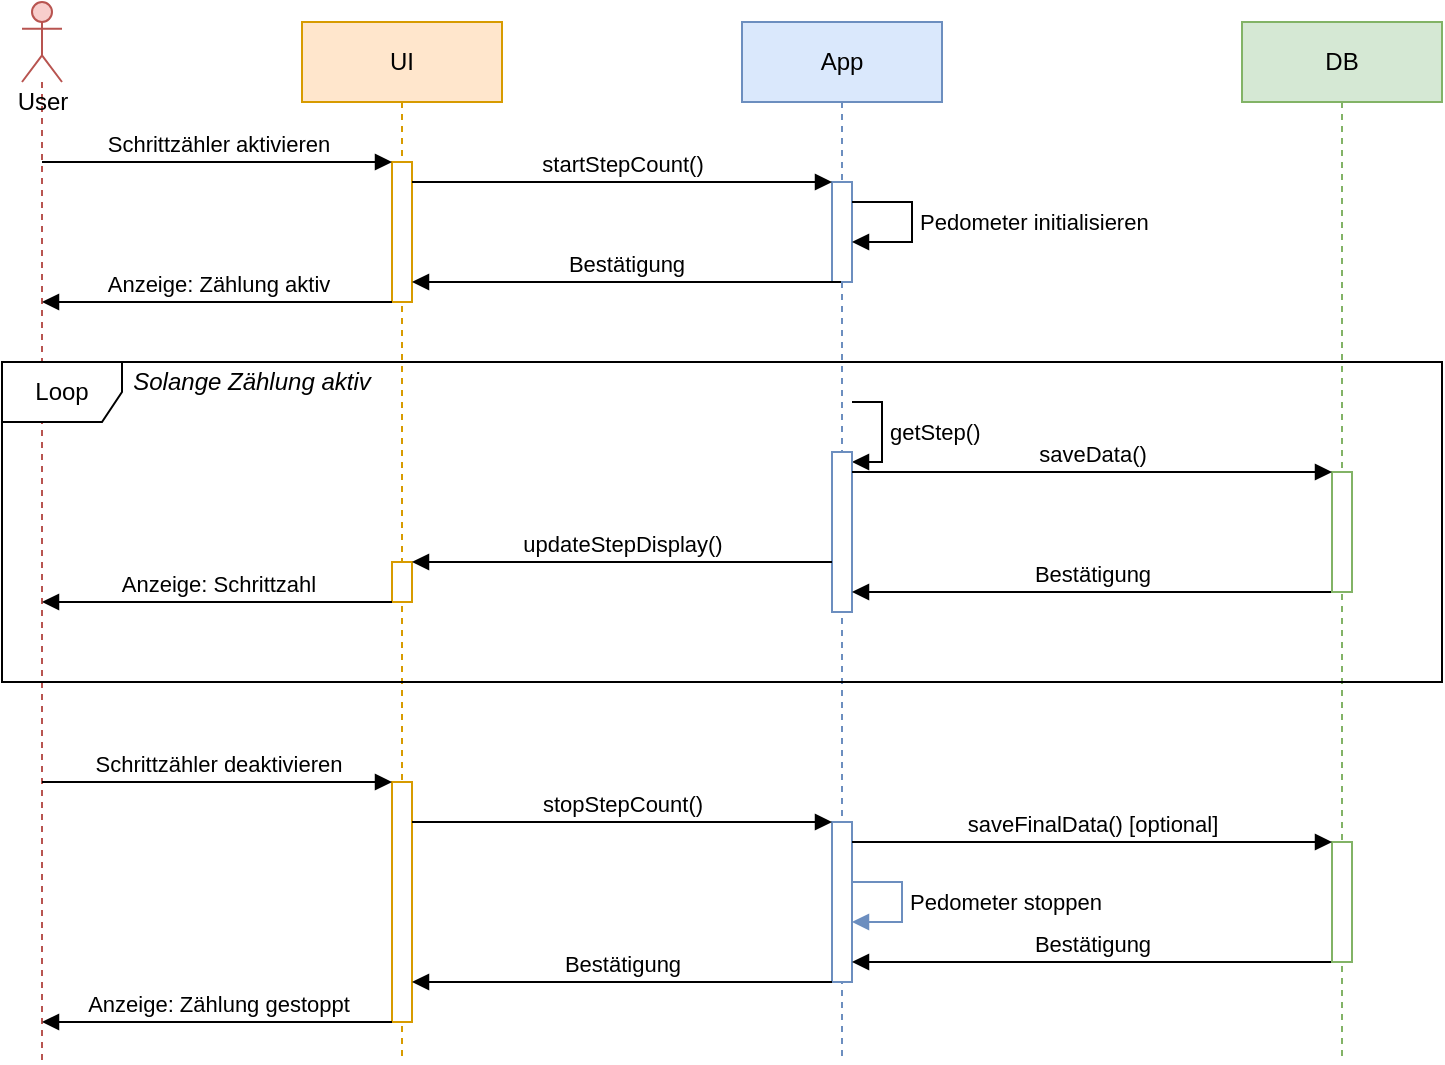 <mxfile version="27.1.3" pages="2">
  <diagram id="i7KtP-Vs8fw_sYRqWalm" name="Sequence diagram">
    <mxGraphModel dx="1418" dy="765" grid="1" gridSize="10" guides="1" tooltips="1" connect="1" arrows="1" fold="1" page="1" pageScale="1" pageWidth="1019" pageHeight="1320" math="0" shadow="0">
      <root>
        <mxCell id="0" />
        <mxCell id="1" parent="0" />
        <mxCell id="XppZFFv2hi1EjOijFOD9-2" value="User" style="shape=umlLifeline;participant=umlActor;perimeter=lifelinePerimeter;html=1;container=1;collapsible=0;recursiveResize=0;verticalAlign=top;spacingTop=36;outlineConnect=0;size=40;fillColor=#f8cecc;strokeColor=light-dark(#B85450,#FF6666);" parent="1" vertex="1">
          <mxGeometry x="130" y="80" width="20" height="530" as="geometry" />
        </mxCell>
        <mxCell id="XppZFFv2hi1EjOijFOD9-4" value="UI" style="shape=umlLifeline;perimeter=lifelinePerimeter;whiteSpace=wrap;html=1;container=1;collapsible=0;recursiveResize=0;outlineConnect=0;fillColor=#ffe6cc;strokeColor=light-dark(#D79B00,#FF8000);" parent="1" vertex="1">
          <mxGeometry x="270" y="90" width="100" height="520" as="geometry" />
        </mxCell>
        <mxCell id="VfmRwxMGgHBU-EZJZnz9-11" value="" style="html=1;points=[[0,0,0,0,5],[0,1,0,0,-5],[1,0,0,0,5],[1,1,0,0,-5]];perimeter=orthogonalPerimeter;outlineConnect=0;targetShapes=umlLifeline;portConstraint=eastwest;newEdgeStyle={&quot;curved&quot;:0,&quot;rounded&quot;:0};strokeColor=light-dark(#D79B00,#FF8000);" vertex="1" parent="XppZFFv2hi1EjOijFOD9-4">
          <mxGeometry x="45" y="70" width="10" height="70" as="geometry" />
        </mxCell>
        <mxCell id="VfmRwxMGgHBU-EZJZnz9-12" value="" style="html=1;points=[[0,0,0,0,5],[0,1,0,0,-5],[1,0,0,0,5],[1,1,0,0,-5]];perimeter=orthogonalPerimeter;outlineConnect=0;targetShapes=umlLifeline;portConstraint=eastwest;newEdgeStyle={&quot;curved&quot;:0,&quot;rounded&quot;:0};strokeColor=light-dark(#D79B00,#FF8000);" vertex="1" parent="XppZFFv2hi1EjOijFOD9-4">
          <mxGeometry x="45" y="380" width="10" height="120" as="geometry" />
        </mxCell>
        <mxCell id="VfmRwxMGgHBU-EZJZnz9-35" value="" style="html=1;points=[[0,0,0,0,5],[0,1,0,0,-5],[1,0,0,0,5],[1,1,0,0,-5]];perimeter=orthogonalPerimeter;outlineConnect=0;targetShapes=umlLifeline;portConstraint=eastwest;newEdgeStyle={&quot;curved&quot;:0,&quot;rounded&quot;:0};strokeColor=light-dark(#D79B00,#FF8000);" vertex="1" parent="XppZFFv2hi1EjOijFOD9-4">
          <mxGeometry x="45" y="270" width="10" height="20" as="geometry" />
        </mxCell>
        <mxCell id="XppZFFv2hi1EjOijFOD9-11" value="App" style="shape=umlLifeline;perimeter=lifelinePerimeter;whiteSpace=wrap;html=1;container=1;collapsible=0;recursiveResize=0;outlineConnect=0;fillColor=#dae8fc;strokeColor=light-dark(#6C8EBF,#66B2FF);" parent="1" vertex="1">
          <mxGeometry x="490" y="90" width="100" height="520" as="geometry" />
        </mxCell>
        <mxCell id="VfmRwxMGgHBU-EZJZnz9-7" value="" style="html=1;points=[[0,0,0,0,5],[0,1,0,0,-5],[1,0,0,0,5],[1,1,0,0,-5]];perimeter=orthogonalPerimeter;outlineConnect=0;targetShapes=umlLifeline;portConstraint=eastwest;newEdgeStyle={&quot;curved&quot;:0,&quot;rounded&quot;:0};strokeColor=light-dark(#6C8EBF,#66B2FF);" vertex="1" parent="XppZFFv2hi1EjOijFOD9-11">
          <mxGeometry x="45" y="80" width="10" height="50" as="geometry" />
        </mxCell>
        <mxCell id="VfmRwxMGgHBU-EZJZnz9-8" value="Pedometer initialisieren" style="html=1;align=left;spacingLeft=2;endArrow=block;rounded=0;edgeStyle=orthogonalEdgeStyle;curved=0;rounded=0;" edge="1" target="VfmRwxMGgHBU-EZJZnz9-7" parent="XppZFFv2hi1EjOijFOD9-11">
          <mxGeometry relative="1" as="geometry">
            <mxPoint x="55" y="90" as="sourcePoint" />
            <Array as="points">
              <mxPoint x="55" y="90" />
              <mxPoint x="85" y="90" />
              <mxPoint x="85" y="110" />
            </Array>
          </mxGeometry>
        </mxCell>
        <mxCell id="VfmRwxMGgHBU-EZJZnz9-9" value="startStepCount()" style="html=1;verticalAlign=bottom;endArrow=block;curved=0;rounded=0;" edge="1" parent="XppZFFv2hi1EjOijFOD9-11" source="VfmRwxMGgHBU-EZJZnz9-11">
          <mxGeometry width="80" relative="1" as="geometry">
            <mxPoint x="-160" y="80" as="sourcePoint" />
            <mxPoint x="45" y="80" as="targetPoint" />
          </mxGeometry>
        </mxCell>
        <mxCell id="VfmRwxMGgHBU-EZJZnz9-13" value="" style="html=1;points=[[0,0,0,0,5],[0,1,0,0,-5],[1,0,0,0,5],[1,1,0,0,-5]];perimeter=orthogonalPerimeter;outlineConnect=0;targetShapes=umlLifeline;portConstraint=eastwest;newEdgeStyle={&quot;curved&quot;:0,&quot;rounded&quot;:0};strokeColor=light-dark(#6C8EBF,#66B2FF);" vertex="1" parent="XppZFFv2hi1EjOijFOD9-11">
          <mxGeometry x="45" y="400" width="10" height="80" as="geometry" />
        </mxCell>
        <mxCell id="VfmRwxMGgHBU-EZJZnz9-14" value="Pedometer stoppen" style="html=1;align=left;spacingLeft=2;endArrow=block;rounded=0;edgeStyle=orthogonalEdgeStyle;curved=0;rounded=0;strokeColor=light-dark(#6C8EBF,#FFFFFF);" edge="1" target="VfmRwxMGgHBU-EZJZnz9-13" parent="XppZFFv2hi1EjOijFOD9-11" source="VfmRwxMGgHBU-EZJZnz9-13">
          <mxGeometry relative="1" as="geometry">
            <mxPoint x="60" y="420" as="sourcePoint" />
            <Array as="points">
              <mxPoint x="80" y="430" />
              <mxPoint x="80" y="450" />
            </Array>
          </mxGeometry>
        </mxCell>
        <mxCell id="VfmRwxMGgHBU-EZJZnz9-17" value="Bestätigung" style="html=1;verticalAlign=bottom;endArrow=block;curved=0;rounded=0;" edge="1" parent="XppZFFv2hi1EjOijFOD9-11">
          <mxGeometry width="80" relative="1" as="geometry">
            <mxPoint x="295" y="470.0" as="sourcePoint" />
            <mxPoint x="55" y="470" as="targetPoint" />
          </mxGeometry>
        </mxCell>
        <mxCell id="VfmRwxMGgHBU-EZJZnz9-34" value="getStep()" style="html=1;align=left;spacingLeft=2;endArrow=block;rounded=0;edgeStyle=orthogonalEdgeStyle;curved=0;rounded=0;" edge="1" parent="XppZFFv2hi1EjOijFOD9-11">
          <mxGeometry relative="1" as="geometry">
            <mxPoint x="55" y="190" as="sourcePoint" />
            <Array as="points">
              <mxPoint x="70" y="190" />
              <mxPoint x="70" y="220" />
            </Array>
            <mxPoint x="55" y="220" as="targetPoint" />
          </mxGeometry>
        </mxCell>
        <mxCell id="XppZFFv2hi1EjOijFOD9-15" value="DB" style="shape=umlLifeline;perimeter=lifelinePerimeter;whiteSpace=wrap;html=1;container=1;collapsible=0;recursiveResize=0;outlineConnect=0;fillColor=#d5e8d4;strokeColor=light-dark(#82B366,#66FF66);" parent="1" vertex="1">
          <mxGeometry x="740" y="90" width="100" height="520" as="geometry" />
        </mxCell>
        <mxCell id="VfmRwxMGgHBU-EZJZnz9-15" value="" style="html=1;points=[[0,0,0,0,5],[0,1,0,0,-5],[1,0,0,0,5],[1,1,0,0,-5]];perimeter=orthogonalPerimeter;outlineConnect=0;targetShapes=umlLifeline;portConstraint=eastwest;newEdgeStyle={&quot;curved&quot;:0,&quot;rounded&quot;:0};strokeColor=light-dark(#82B366,#66FF66);" vertex="1" parent="XppZFFv2hi1EjOijFOD9-15">
          <mxGeometry x="45" y="410" width="10" height="60" as="geometry" />
        </mxCell>
        <mxCell id="VfmRwxMGgHBU-EZJZnz9-28" value="" style="html=1;points=[[0,0,0,0,5],[0,1,0,0,-5],[1,0,0,0,5],[1,1,0,0,-5]];perimeter=orthogonalPerimeter;outlineConnect=0;targetShapes=umlLifeline;portConstraint=eastwest;newEdgeStyle={&quot;curved&quot;:0,&quot;rounded&quot;:0};strokeColor=light-dark(#6C8EBF,#66B2FF);" vertex="1" parent="XppZFFv2hi1EjOijFOD9-15">
          <mxGeometry x="-205" y="215" width="10" height="80" as="geometry" />
        </mxCell>
        <mxCell id="VfmRwxMGgHBU-EZJZnz9-30" value="Bestätigung" style="html=1;verticalAlign=bottom;endArrow=block;curved=0;rounded=0;" edge="1" parent="XppZFFv2hi1EjOijFOD9-15">
          <mxGeometry width="80" relative="1" as="geometry">
            <mxPoint x="45" y="285.0" as="sourcePoint" />
            <mxPoint x="-195" y="285" as="targetPoint" />
          </mxGeometry>
        </mxCell>
        <mxCell id="VfmRwxMGgHBU-EZJZnz9-31" value="" style="html=1;points=[[0,0,0,0,5],[0,1,0,0,-5],[1,0,0,0,5],[1,1,0,0,-5]];perimeter=orthogonalPerimeter;outlineConnect=0;targetShapes=umlLifeline;portConstraint=eastwest;newEdgeStyle={&quot;curved&quot;:0,&quot;rounded&quot;:0};strokeColor=light-dark(#82B366,#66FF66);" vertex="1" parent="XppZFFv2hi1EjOijFOD9-15">
          <mxGeometry x="45" y="225" width="10" height="60" as="geometry" />
        </mxCell>
        <mxCell id="VfmRwxMGgHBU-EZJZnz9-32" value="saveData()" style="html=1;verticalAlign=bottom;endArrow=block;curved=0;rounded=0;" edge="1" parent="XppZFFv2hi1EjOijFOD9-15" target="VfmRwxMGgHBU-EZJZnz9-31">
          <mxGeometry width="80" relative="1" as="geometry">
            <mxPoint x="-195" y="225.0" as="sourcePoint" />
            <mxPoint x="40" y="225" as="targetPoint" />
          </mxGeometry>
        </mxCell>
        <mxCell id="VfmRwxMGgHBU-EZJZnz9-1" value="Schrittzähler aktivieren" style="html=1;verticalAlign=bottom;endArrow=block;curved=0;rounded=0;" edge="1" parent="1" target="VfmRwxMGgHBU-EZJZnz9-11">
          <mxGeometry width="80" relative="1" as="geometry">
            <mxPoint x="140" y="160" as="sourcePoint" />
            <mxPoint x="310" y="160" as="targetPoint" />
          </mxGeometry>
        </mxCell>
        <mxCell id="VfmRwxMGgHBU-EZJZnz9-2" value="Anzeige: Zählung aktiv" style="html=1;verticalAlign=bottom;endArrow=block;curved=0;rounded=0;" edge="1" parent="1" source="VfmRwxMGgHBU-EZJZnz9-11">
          <mxGeometry width="80" relative="1" as="geometry">
            <mxPoint x="300" y="230" as="sourcePoint" />
            <mxPoint x="140" y="230" as="targetPoint" />
          </mxGeometry>
        </mxCell>
        <mxCell id="VfmRwxMGgHBU-EZJZnz9-3" value="Schrittzähler deaktivieren" style="html=1;verticalAlign=bottom;endArrow=block;curved=0;rounded=0;" edge="1" parent="1" target="VfmRwxMGgHBU-EZJZnz9-12">
          <mxGeometry width="80" relative="1" as="geometry">
            <mxPoint x="140" y="470" as="sourcePoint" />
            <mxPoint x="310" y="470" as="targetPoint" />
          </mxGeometry>
        </mxCell>
        <mxCell id="VfmRwxMGgHBU-EZJZnz9-4" value="Anzeige: Zählung gestoppt" style="html=1;verticalAlign=bottom;endArrow=block;curved=0;rounded=0;" edge="1" parent="1" source="VfmRwxMGgHBU-EZJZnz9-12">
          <mxGeometry width="80" relative="1" as="geometry">
            <mxPoint x="310" y="590" as="sourcePoint" />
            <mxPoint x="140" y="590" as="targetPoint" />
          </mxGeometry>
        </mxCell>
        <mxCell id="VfmRwxMGgHBU-EZJZnz9-5" value="stopStepCount()" style="html=1;verticalAlign=bottom;endArrow=block;curved=0;rounded=0;" edge="1" parent="1">
          <mxGeometry width="80" relative="1" as="geometry">
            <mxPoint x="325" y="490.0" as="sourcePoint" />
            <mxPoint x="535" y="490.0" as="targetPoint" />
          </mxGeometry>
        </mxCell>
        <mxCell id="VfmRwxMGgHBU-EZJZnz9-6" value="Bestätigung" style="html=1;verticalAlign=bottom;endArrow=block;curved=0;rounded=0;" edge="1" parent="1">
          <mxGeometry width="80" relative="1" as="geometry">
            <mxPoint x="535" y="570.0" as="sourcePoint" />
            <mxPoint x="325" y="570.0" as="targetPoint" />
          </mxGeometry>
        </mxCell>
        <mxCell id="VfmRwxMGgHBU-EZJZnz9-10" value="Bestätigung" style="html=1;verticalAlign=bottom;endArrow=block;curved=0;rounded=0;" edge="1" parent="1" target="VfmRwxMGgHBU-EZJZnz9-11">
          <mxGeometry width="80" relative="1" as="geometry">
            <mxPoint x="539.5" y="220" as="sourcePoint" />
            <mxPoint x="330" y="220" as="targetPoint" />
          </mxGeometry>
        </mxCell>
        <mxCell id="VfmRwxMGgHBU-EZJZnz9-16" value="saveFinalData() [optional]" style="html=1;verticalAlign=bottom;endArrow=block;curved=0;rounded=0;" edge="1" parent="1" target="VfmRwxMGgHBU-EZJZnz9-15">
          <mxGeometry width="80" relative="1" as="geometry">
            <mxPoint x="545" y="500.0" as="sourcePoint" />
            <mxPoint x="780" y="500" as="targetPoint" />
          </mxGeometry>
        </mxCell>
        <mxCell id="VfmRwxMGgHBU-EZJZnz9-36" value="updateStepDisplay()" style="html=1;verticalAlign=bottom;endArrow=block;curved=0;rounded=0;" edge="1" parent="1" source="VfmRwxMGgHBU-EZJZnz9-28" target="VfmRwxMGgHBU-EZJZnz9-35">
          <mxGeometry width="80" relative="1" as="geometry">
            <mxPoint x="380" y="340" as="sourcePoint" />
            <mxPoint x="460" y="340" as="targetPoint" />
          </mxGeometry>
        </mxCell>
        <mxCell id="VfmRwxMGgHBU-EZJZnz9-38" value="Anzeige: Schrittzahl" style="html=1;verticalAlign=bottom;endArrow=block;curved=0;rounded=0;" edge="1" parent="1">
          <mxGeometry width="80" relative="1" as="geometry">
            <mxPoint x="315" y="380" as="sourcePoint" />
            <mxPoint x="140" y="380" as="targetPoint" />
          </mxGeometry>
        </mxCell>
        <mxCell id="VfmRwxMGgHBU-EZJZnz9-39" value="Loop" style="shape=umlFrame;whiteSpace=wrap;html=1;pointerEvents=0;" vertex="1" parent="1">
          <mxGeometry x="120" y="260" width="720" height="160" as="geometry" />
        </mxCell>
        <mxCell id="VfmRwxMGgHBU-EZJZnz9-41" value="&lt;i&gt;Solange Zählung aktiv&lt;/i&gt;" style="text;html=1;align=center;verticalAlign=middle;whiteSpace=wrap;rounded=0;" vertex="1" parent="1">
          <mxGeometry x="180" y="260" width="130" height="20" as="geometry" />
        </mxCell>
      </root>
    </mxGraphModel>
  </diagram>
  <diagram id="hbYBUEr95w08JzggDiKY" name="With loop">
    <mxGraphModel dx="1332" dy="983" grid="1" gridSize="10" guides="1" tooltips="1" connect="1" arrows="1" fold="1" page="1" pageScale="1" pageWidth="1019" pageHeight="1320" math="0" shadow="0">
      <root>
        <mxCell id="jC507fco_XKDHWjVbaC3-0" />
        <mxCell id="jC507fco_XKDHWjVbaC3-1" parent="jC507fco_XKDHWjVbaC3-0" />
        <mxCell id="jC507fco_XKDHWjVbaC3-2" value="sd example with a loop" style="shape=umlFrame;whiteSpace=wrap;html=1;width=150;height=30;boundedLbl=1;verticalAlign=middle;align=left;spacingLeft=5;fillColor=#f5f5f5;fontColor=#333333;strokeColor=#666666;" vertex="1" parent="jC507fco_XKDHWjVbaC3-1">
          <mxGeometry x="20" y="30" width="740" height="490" as="geometry" />
        </mxCell>
        <mxCell id="jC507fco_XKDHWjVbaC3-3" value=":Object" style="shape=umlLifeline;perimeter=lifelinePerimeter;whiteSpace=wrap;html=1;container=1;collapsible=0;recursiveResize=0;outlineConnect=0;fillColor=#dae8fc;strokeColor=#6c8ebf;" vertex="1" parent="jC507fco_XKDHWjVbaC3-1">
          <mxGeometry x="320" y="80" width="100" height="400" as="geometry" />
        </mxCell>
        <mxCell id="jC507fco_XKDHWjVbaC3-4" value="" style="html=1;points=[];perimeter=orthogonalPerimeter;" vertex="1" parent="jC507fco_XKDHWjVbaC3-3">
          <mxGeometry x="45" y="80" width="10" height="240" as="geometry" />
        </mxCell>
        <mxCell id="jC507fco_XKDHWjVbaC3-5" value="" style="html=1;points=[];perimeter=orthogonalPerimeter;" vertex="1" parent="jC507fco_XKDHWjVbaC3-3">
          <mxGeometry x="50" y="120" width="10" height="55" as="geometry" />
        </mxCell>
        <mxCell id="jC507fco_XKDHWjVbaC3-6" value="self call" style="edgeStyle=orthogonalEdgeStyle;html=1;align=left;spacingLeft=2;endArrow=block;rounded=0;entryX=1;entryY=0;" edge="1" parent="jC507fco_XKDHWjVbaC3-3" target="jC507fco_XKDHWjVbaC3-5">
          <mxGeometry relative="1" as="geometry">
            <mxPoint x="55" y="105" as="sourcePoint" />
            <Array as="points">
              <mxPoint x="85" y="105" />
            </Array>
          </mxGeometry>
        </mxCell>
        <mxCell id="jC507fco_XKDHWjVbaC3-7" value="" style="shape=umlLifeline;participant=umlActor;perimeter=lifelinePerimeter;whiteSpace=wrap;html=1;container=1;collapsible=0;recursiveResize=0;verticalAlign=top;spacingTop=36;outlineConnect=0;fillColor=#f8cecc;strokeColor=#b85450;" vertex="1" parent="jC507fco_XKDHWjVbaC3-1">
          <mxGeometry x="95" y="80" width="20" height="410" as="geometry" />
        </mxCell>
        <mxCell id="jC507fco_XKDHWjVbaC3-8" value="" style="html=1;points=[];perimeter=orthogonalPerimeter;" vertex="1" parent="jC507fco_XKDHWjVbaC3-7">
          <mxGeometry x="5" y="70" width="10" height="300" as="geometry" />
        </mxCell>
        <mxCell id="jC507fco_XKDHWjVbaC3-9" value="dispatch" style="html=1;verticalAlign=bottom;startArrow=oval;endArrow=block;startSize=8;rounded=0;" edge="1" parent="jC507fco_XKDHWjVbaC3-7" target="jC507fco_XKDHWjVbaC3-8">
          <mxGeometry relative="1" as="geometry">
            <mxPoint x="-55" y="70" as="sourcePoint" />
          </mxGeometry>
        </mxCell>
        <mxCell id="jC507fco_XKDHWjVbaC3-10" value="dispatch" style="html=1;verticalAlign=bottom;endArrow=block;entryX=0;entryY=0;rounded=0;" edge="1" parent="jC507fco_XKDHWjVbaC3-1" source="jC507fco_XKDHWjVbaC3-8" target="jC507fco_XKDHWjVbaC3-4">
          <mxGeometry relative="1" as="geometry">
            <mxPoint x="200" y="160" as="sourcePoint" />
          </mxGeometry>
        </mxCell>
        <mxCell id="jC507fco_XKDHWjVbaC3-11" value="[items=true]" style="edgeLabel;html=1;align=center;verticalAlign=middle;resizable=0;points=[];" vertex="1" connectable="0" parent="jC507fco_XKDHWjVbaC3-10">
          <mxGeometry x="-0.859" y="2" relative="1" as="geometry">
            <mxPoint x="22" y="-8" as="offset" />
          </mxGeometry>
        </mxCell>
        <mxCell id="jC507fco_XKDHWjVbaC3-12" value="return" style="html=1;verticalAlign=bottom;endArrow=open;dashed=1;endSize=8;exitX=0;exitY=0.95;rounded=0;" edge="1" parent="jC507fco_XKDHWjVbaC3-1" source="jC507fco_XKDHWjVbaC3-4" target="jC507fco_XKDHWjVbaC3-8">
          <mxGeometry relative="1" as="geometry">
            <mxPoint x="200" y="236" as="targetPoint" />
          </mxGeometry>
        </mxCell>
        <mxCell id="jC507fco_XKDHWjVbaC3-13" value=":Object" style="shape=umlLifeline;perimeter=lifelinePerimeter;whiteSpace=wrap;html=1;container=1;collapsible=0;recursiveResize=0;outlineConnect=0;fillColor=#d5e8d4;strokeColor=#82b366;" vertex="1" parent="jC507fco_XKDHWjVbaC3-1">
          <mxGeometry x="490" y="80" width="100" height="400" as="geometry" />
        </mxCell>
        <mxCell id="jC507fco_XKDHWjVbaC3-14" value="" style="html=1;points=[];perimeter=orthogonalPerimeter;" vertex="1" parent="jC507fco_XKDHWjVbaC3-13">
          <mxGeometry x="44" y="200" width="10" height="80" as="geometry" />
        </mxCell>
        <mxCell id="jC507fco_XKDHWjVbaC3-15" value="dispatch" style="html=1;verticalAlign=bottom;endArrow=block;entryX=0;entryY=0;rounded=0;" edge="1" parent="jC507fco_XKDHWjVbaC3-1" source="jC507fco_XKDHWjVbaC3-4" target="jC507fco_XKDHWjVbaC3-14">
          <mxGeometry relative="1" as="geometry">
            <mxPoint x="374" y="280" as="sourcePoint" />
          </mxGeometry>
        </mxCell>
        <mxCell id="jC507fco_XKDHWjVbaC3-16" value="return" style="html=1;verticalAlign=bottom;endArrow=open;dashed=1;endSize=8;exitX=0;exitY=0.95;rounded=0;" edge="1" parent="jC507fco_XKDHWjVbaC3-1" source="jC507fco_XKDHWjVbaC3-14" target="jC507fco_XKDHWjVbaC3-4">
          <mxGeometry relative="1" as="geometry">
            <mxPoint x="680" y="430" as="targetPoint" />
          </mxGeometry>
        </mxCell>
        <mxCell id="jC507fco_XKDHWjVbaC3-17" value="" style="group" vertex="1" connectable="0" parent="jC507fco_XKDHWjVbaC3-1">
          <mxGeometry x="278" y="170" width="334" height="190" as="geometry" />
        </mxCell>
        <mxCell id="jC507fco_XKDHWjVbaC3-18" value="loop" style="shape=umlFrame;whiteSpace=wrap;html=1;fillColor=#ffe6cc;strokeColor=#d79b00;" vertex="1" parent="jC507fco_XKDHWjVbaC3-17">
          <mxGeometry width="334" height="190" as="geometry" />
        </mxCell>
        <mxCell id="jC507fco_XKDHWjVbaC3-19" value="&lt;span style=&quot;font-size: 11px; background-color: rgb(255, 255, 255);&quot;&gt;[items=true]&lt;/span&gt;" style="text;html=1;align=center;verticalAlign=middle;resizable=0;points=[];autosize=1;strokeColor=none;fillColor=none;" vertex="1" parent="jC507fco_XKDHWjVbaC3-17">
          <mxGeometry y="32" width="70" height="20" as="geometry" />
        </mxCell>
        <mxCell id="jC507fco_XKDHWjVbaC3-20" style="rounded=0;orthogonalLoop=1;jettySize=auto;html=1;endArrow=none;endFill=0;dashed=1;fillColor=#ffe6cc;strokeColor=#d79b00;" edge="1" parent="jC507fco_XKDHWjVbaC3-1" source="jC507fco_XKDHWjVbaC3-21" target="jC507fco_XKDHWjVbaC3-18">
          <mxGeometry relative="1" as="geometry" />
        </mxCell>
        <mxCell id="jC507fco_XKDHWjVbaC3-21" value="Only on valid items" style="shape=note2;boundedLbl=1;whiteSpace=wrap;html=1;size=25;verticalAlign=top;align=center;fillColor=#ffe6cc;strokeColor=#d79b00;" vertex="1" parent="jC507fco_XKDHWjVbaC3-1">
          <mxGeometry x="630" y="200" width="120" height="60" as="geometry" />
        </mxCell>
      </root>
    </mxGraphModel>
  </diagram>
</mxfile>
